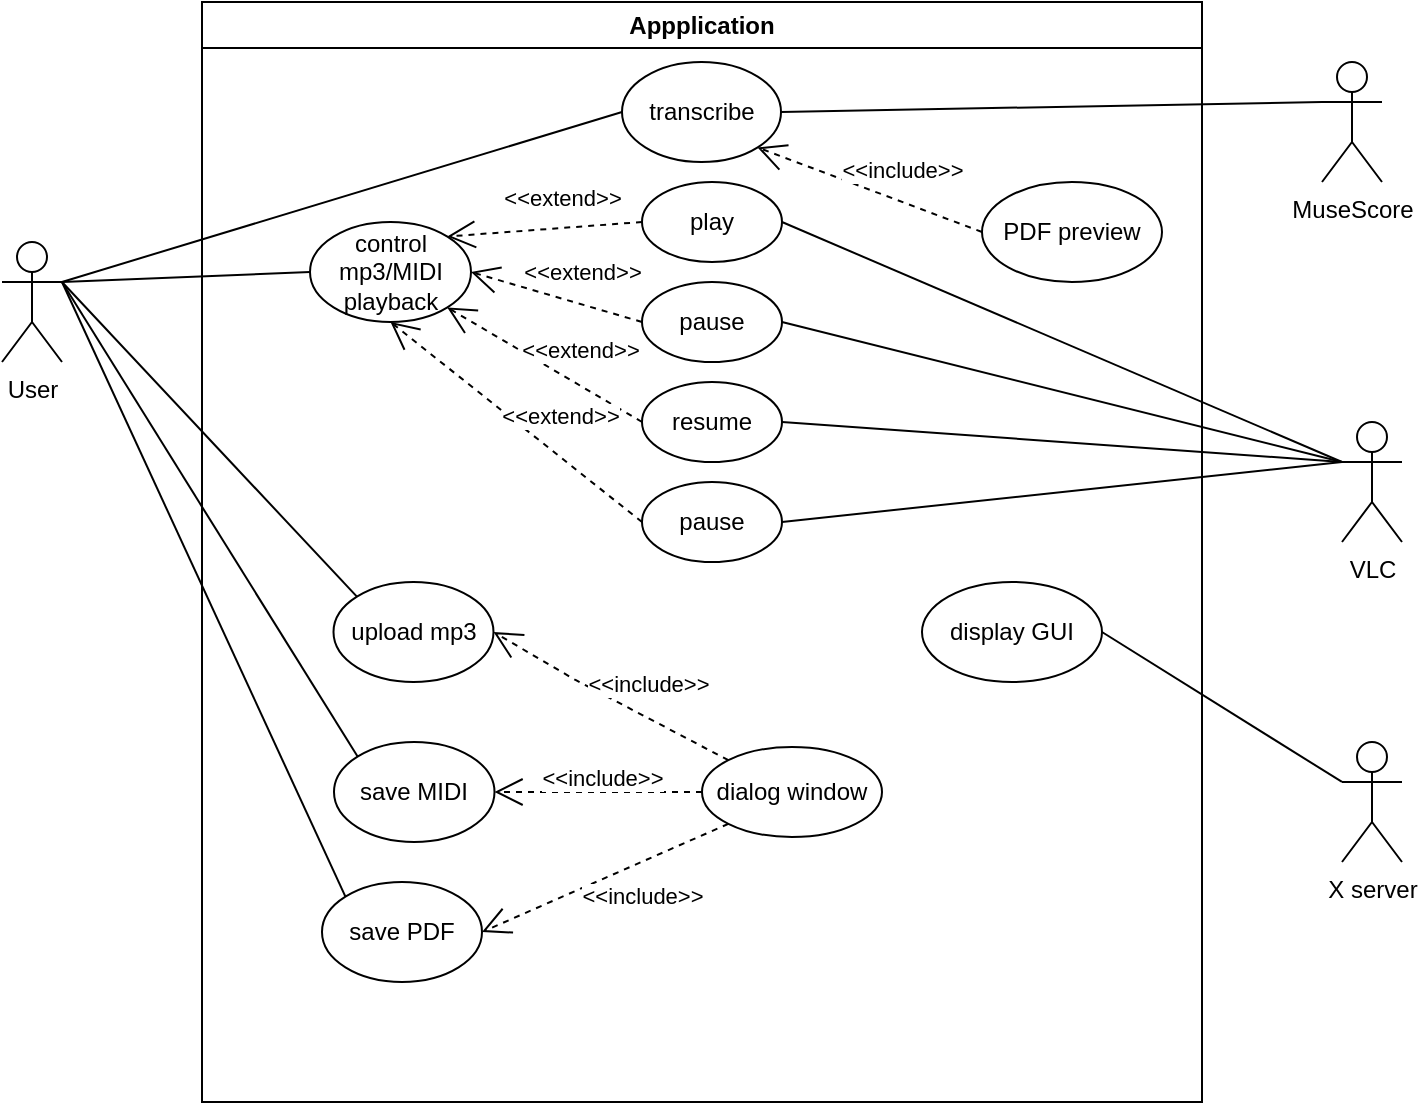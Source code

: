 <mxfile version="24.4.8" type="device">
  <diagram name="Strona-1" id="iYG14-VDdW40Y5uh9Iwy">
    <mxGraphModel dx="1518" dy="1900" grid="1" gridSize="10" guides="1" tooltips="1" connect="1" arrows="1" fold="1" page="1" pageScale="1" pageWidth="827" pageHeight="1169" math="0" shadow="0">
      <root>
        <mxCell id="0" />
        <mxCell id="1" parent="0" />
        <mxCell id="mjVfIdUIhRcWQ-07Zb6U-1" value="User" style="shape=umlActor;verticalLabelPosition=bottom;verticalAlign=top;html=1;outlineConnect=0;" vertex="1" parent="1">
          <mxGeometry x="180" y="90" width="30" height="60" as="geometry" />
        </mxCell>
        <mxCell id="mjVfIdUIhRcWQ-07Zb6U-4" value="Appplication" style="swimlane;whiteSpace=wrap;html=1;" vertex="1" parent="1">
          <mxGeometry x="280" y="-30" width="500" height="550" as="geometry" />
        </mxCell>
        <mxCell id="mjVfIdUIhRcWQ-07Zb6U-5" value="upload mp3" style="ellipse;whiteSpace=wrap;html=1;" vertex="1" parent="mjVfIdUIhRcWQ-07Zb6U-4">
          <mxGeometry x="65.75" y="290" width="80" height="50" as="geometry" />
        </mxCell>
        <mxCell id="mjVfIdUIhRcWQ-07Zb6U-7" value="control mp3/MIDI&lt;div&gt;playback&lt;/div&gt;" style="ellipse;whiteSpace=wrap;html=1;" vertex="1" parent="mjVfIdUIhRcWQ-07Zb6U-4">
          <mxGeometry x="54" y="110" width="80.5" height="50" as="geometry" />
        </mxCell>
        <mxCell id="mjVfIdUIhRcWQ-07Zb6U-8" value="transcribe" style="ellipse;whiteSpace=wrap;html=1;" vertex="1" parent="mjVfIdUIhRcWQ-07Zb6U-4">
          <mxGeometry x="210" y="30" width="79.5" height="50" as="geometry" />
        </mxCell>
        <mxCell id="mjVfIdUIhRcWQ-07Zb6U-9" value="PDF preview" style="ellipse;whiteSpace=wrap;html=1;" vertex="1" parent="mjVfIdUIhRcWQ-07Zb6U-4">
          <mxGeometry x="390" y="90" width="90" height="50" as="geometry" />
        </mxCell>
        <mxCell id="mjVfIdUIhRcWQ-07Zb6U-18" value="&amp;lt;&amp;lt;include&amp;gt;&amp;gt;" style="endArrow=open;endSize=12;dashed=1;html=1;rounded=0;exitX=0;exitY=0.5;exitDx=0;exitDy=0;entryX=1;entryY=1;entryDx=0;entryDy=0;" edge="1" parent="mjVfIdUIhRcWQ-07Zb6U-4" source="mjVfIdUIhRcWQ-07Zb6U-9" target="mjVfIdUIhRcWQ-07Zb6U-8">
          <mxGeometry x="-0.186" y="-15" width="160" relative="1" as="geometry">
            <mxPoint x="145" y="190" as="sourcePoint" />
            <mxPoint x="180" y="100" as="targetPoint" />
            <Array as="points" />
            <mxPoint x="1" as="offset" />
          </mxGeometry>
        </mxCell>
        <mxCell id="mjVfIdUIhRcWQ-07Zb6U-20" value="save MIDI" style="ellipse;whiteSpace=wrap;html=1;" vertex="1" parent="mjVfIdUIhRcWQ-07Zb6U-4">
          <mxGeometry x="66" y="370" width="80.25" height="50" as="geometry" />
        </mxCell>
        <mxCell id="mjVfIdUIhRcWQ-07Zb6U-21" value="save PDF" style="ellipse;whiteSpace=wrap;html=1;" vertex="1" parent="mjVfIdUIhRcWQ-07Zb6U-4">
          <mxGeometry x="60.0" y="440" width="80" height="50" as="geometry" />
        </mxCell>
        <mxCell id="mjVfIdUIhRcWQ-07Zb6U-29" value="play" style="ellipse;whiteSpace=wrap;html=1;" vertex="1" parent="mjVfIdUIhRcWQ-07Zb6U-4">
          <mxGeometry x="220" y="90" width="70" height="40" as="geometry" />
        </mxCell>
        <mxCell id="mjVfIdUIhRcWQ-07Zb6U-30" value="pause" style="ellipse;whiteSpace=wrap;html=1;" vertex="1" parent="mjVfIdUIhRcWQ-07Zb6U-4">
          <mxGeometry x="220" y="140" width="70" height="40" as="geometry" />
        </mxCell>
        <mxCell id="mjVfIdUIhRcWQ-07Zb6U-31" value="resume" style="ellipse;whiteSpace=wrap;html=1;" vertex="1" parent="mjVfIdUIhRcWQ-07Zb6U-4">
          <mxGeometry x="220" y="190" width="70" height="40" as="geometry" />
        </mxCell>
        <mxCell id="mjVfIdUIhRcWQ-07Zb6U-32" value="pause" style="ellipse;whiteSpace=wrap;html=1;" vertex="1" parent="mjVfIdUIhRcWQ-07Zb6U-4">
          <mxGeometry x="220" y="240" width="70" height="40" as="geometry" />
        </mxCell>
        <mxCell id="mjVfIdUIhRcWQ-07Zb6U-34" value="&amp;lt;&amp;lt;extend&amp;gt;&amp;gt;" style="endArrow=open;endSize=12;dashed=1;html=1;rounded=0;exitX=0;exitY=0.5;exitDx=0;exitDy=0;entryX=1;entryY=0;entryDx=0;entryDy=0;" edge="1" parent="mjVfIdUIhRcWQ-07Zb6U-4" source="mjVfIdUIhRcWQ-07Zb6U-29" target="mjVfIdUIhRcWQ-07Zb6U-7">
          <mxGeometry x="-0.186" y="-15" width="160" relative="1" as="geometry">
            <mxPoint x="220" y="75" as="sourcePoint" />
            <mxPoint x="146" y="75" as="targetPoint" />
            <Array as="points" />
            <mxPoint x="1" as="offset" />
          </mxGeometry>
        </mxCell>
        <mxCell id="mjVfIdUIhRcWQ-07Zb6U-35" value="&amp;lt;&amp;lt;extend&amp;gt;&amp;gt;" style="endArrow=open;endSize=12;dashed=1;html=1;rounded=0;exitX=0;exitY=0.5;exitDx=0;exitDy=0;entryX=1;entryY=0.5;entryDx=0;entryDy=0;" edge="1" parent="mjVfIdUIhRcWQ-07Zb6U-4" source="mjVfIdUIhRcWQ-07Zb6U-30" target="mjVfIdUIhRcWQ-07Zb6U-7">
          <mxGeometry x="-0.186" y="-15" width="160" relative="1" as="geometry">
            <mxPoint x="230" y="170" as="sourcePoint" />
            <mxPoint x="147" y="195" as="targetPoint" />
            <Array as="points" />
            <mxPoint x="1" as="offset" />
          </mxGeometry>
        </mxCell>
        <mxCell id="mjVfIdUIhRcWQ-07Zb6U-36" value="&amp;lt;&amp;lt;extend&amp;gt;&amp;gt;" style="endArrow=open;endSize=12;dashed=1;html=1;rounded=0;exitX=0;exitY=0.5;exitDx=0;exitDy=0;entryX=1;entryY=1;entryDx=0;entryDy=0;" edge="1" parent="mjVfIdUIhRcWQ-07Zb6U-4" source="mjVfIdUIhRcWQ-07Zb6U-31" target="mjVfIdUIhRcWQ-07Zb6U-7">
          <mxGeometry x="-0.186" y="-15" width="160" relative="1" as="geometry">
            <mxPoint x="240" y="180" as="sourcePoint" />
            <mxPoint x="157" y="205" as="targetPoint" />
            <Array as="points" />
            <mxPoint x="1" as="offset" />
          </mxGeometry>
        </mxCell>
        <mxCell id="mjVfIdUIhRcWQ-07Zb6U-37" value="&amp;lt;&amp;lt;extend&amp;gt;&amp;gt;" style="endArrow=open;endSize=12;dashed=1;html=1;rounded=0;exitX=0;exitY=0.5;exitDx=0;exitDy=0;entryX=0.5;entryY=1;entryDx=0;entryDy=0;" edge="1" parent="mjVfIdUIhRcWQ-07Zb6U-4" source="mjVfIdUIhRcWQ-07Zb6U-32" target="mjVfIdUIhRcWQ-07Zb6U-7">
          <mxGeometry x="-0.186" y="-15" width="160" relative="1" as="geometry">
            <mxPoint x="250" y="190" as="sourcePoint" />
            <mxPoint x="167" y="215" as="targetPoint" />
            <Array as="points" />
            <mxPoint x="1" as="offset" />
          </mxGeometry>
        </mxCell>
        <mxCell id="mjVfIdUIhRcWQ-07Zb6U-46" value="dialog window" style="ellipse;whiteSpace=wrap;html=1;" vertex="1" parent="mjVfIdUIhRcWQ-07Zb6U-4">
          <mxGeometry x="250" y="372.5" width="90" height="45" as="geometry" />
        </mxCell>
        <mxCell id="mjVfIdUIhRcWQ-07Zb6U-56" value="&amp;lt;&amp;lt;include&amp;gt;&amp;gt;" style="endArrow=open;endSize=12;dashed=1;html=1;rounded=0;exitX=0;exitY=0;exitDx=0;exitDy=0;entryX=1;entryY=0.5;entryDx=0;entryDy=0;" edge="1" parent="mjVfIdUIhRcWQ-07Zb6U-4" source="mjVfIdUIhRcWQ-07Zb6U-46" target="mjVfIdUIhRcWQ-07Zb6U-5">
          <mxGeometry x="-0.205" y="-15" width="160" relative="1" as="geometry">
            <mxPoint x="326.75" y="339" as="sourcePoint" />
            <mxPoint x="142.75" y="339" as="targetPoint" />
            <Array as="points">
              <mxPoint x="186.75" y="339" />
            </Array>
            <mxPoint as="offset" />
          </mxGeometry>
        </mxCell>
        <mxCell id="mjVfIdUIhRcWQ-07Zb6U-57" value="&amp;lt;&amp;lt;include&amp;gt;&amp;gt;" style="endArrow=open;endSize=12;dashed=1;html=1;rounded=0;exitX=0;exitY=0.5;exitDx=0;exitDy=0;entryX=1;entryY=0.5;entryDx=0;entryDy=0;" edge="1" parent="mjVfIdUIhRcWQ-07Zb6U-4" source="mjVfIdUIhRcWQ-07Zb6U-46" target="mjVfIdUIhRcWQ-07Zb6U-20">
          <mxGeometry x="-0.036" y="-7" width="160" relative="1" as="geometry">
            <mxPoint x="273" y="454.5" as="sourcePoint" />
            <mxPoint x="156" y="390.5" as="targetPoint" />
            <Array as="points" />
            <mxPoint as="offset" />
          </mxGeometry>
        </mxCell>
        <mxCell id="mjVfIdUIhRcWQ-07Zb6U-58" value="&amp;lt;&amp;lt;include&amp;gt;&amp;gt;" style="endArrow=open;endSize=12;dashed=1;html=1;rounded=0;exitX=0;exitY=1;exitDx=0;exitDy=0;entryX=1;entryY=0.5;entryDx=0;entryDy=0;" edge="1" parent="mjVfIdUIhRcWQ-07Zb6U-4" source="mjVfIdUIhRcWQ-07Zb6U-46" target="mjVfIdUIhRcWQ-07Zb6U-21">
          <mxGeometry x="-0.195" y="16" width="160" relative="1" as="geometry">
            <mxPoint x="264" y="420" as="sourcePoint" />
            <mxPoint x="160" y="420" as="targetPoint" />
            <Array as="points" />
            <mxPoint as="offset" />
          </mxGeometry>
        </mxCell>
        <mxCell id="mjVfIdUIhRcWQ-07Zb6U-61" value="display GUI" style="ellipse;whiteSpace=wrap;html=1;" vertex="1" parent="mjVfIdUIhRcWQ-07Zb6U-4">
          <mxGeometry x="360" y="290" width="90" height="50" as="geometry" />
        </mxCell>
        <mxCell id="mjVfIdUIhRcWQ-07Zb6U-22" value="" style="endArrow=none;html=1;rounded=0;exitX=1;exitY=0.333;exitDx=0;exitDy=0;exitPerimeter=0;entryX=0;entryY=0;entryDx=0;entryDy=0;" edge="1" parent="1" source="mjVfIdUIhRcWQ-07Zb6U-1" target="mjVfIdUIhRcWQ-07Zb6U-5">
          <mxGeometry width="50" height="50" relative="1" as="geometry">
            <mxPoint x="190" y="190" as="sourcePoint" />
            <mxPoint x="240" y="140" as="targetPoint" />
          </mxGeometry>
        </mxCell>
        <mxCell id="mjVfIdUIhRcWQ-07Zb6U-23" value="" style="endArrow=none;html=1;rounded=0;exitX=1;exitY=0.333;exitDx=0;exitDy=0;exitPerimeter=0;entryX=0;entryY=0.5;entryDx=0;entryDy=0;" edge="1" parent="1" source="mjVfIdUIhRcWQ-07Zb6U-1" target="mjVfIdUIhRcWQ-07Zb6U-8">
          <mxGeometry width="50" height="50" relative="1" as="geometry">
            <mxPoint x="220" y="230" as="sourcePoint" />
            <mxPoint x="270" y="180" as="targetPoint" />
          </mxGeometry>
        </mxCell>
        <mxCell id="mjVfIdUIhRcWQ-07Zb6U-24" value="" style="endArrow=none;html=1;rounded=0;exitX=1;exitY=0.333;exitDx=0;exitDy=0;exitPerimeter=0;entryX=0;entryY=0.5;entryDx=0;entryDy=0;" edge="1" parent="1" source="mjVfIdUIhRcWQ-07Zb6U-1" target="mjVfIdUIhRcWQ-07Zb6U-7">
          <mxGeometry width="50" height="50" relative="1" as="geometry">
            <mxPoint x="230" y="250" as="sourcePoint" />
            <mxPoint x="280" y="200" as="targetPoint" />
          </mxGeometry>
        </mxCell>
        <mxCell id="mjVfIdUIhRcWQ-07Zb6U-26" value="" style="endArrow=none;html=1;rounded=0;entryX=1;entryY=0.333;entryDx=0;entryDy=0;entryPerimeter=0;exitX=0;exitY=0;exitDx=0;exitDy=0;" edge="1" parent="1" source="mjVfIdUIhRcWQ-07Zb6U-20" target="mjVfIdUIhRcWQ-07Zb6U-1">
          <mxGeometry width="50" height="50" relative="1" as="geometry">
            <mxPoint x="180" y="370" as="sourcePoint" />
            <mxPoint x="230" y="320" as="targetPoint" />
          </mxGeometry>
        </mxCell>
        <mxCell id="mjVfIdUIhRcWQ-07Zb6U-27" value="" style="endArrow=none;html=1;rounded=0;entryX=1;entryY=0.333;entryDx=0;entryDy=0;entryPerimeter=0;exitX=0;exitY=0;exitDx=0;exitDy=0;" edge="1" parent="1" source="mjVfIdUIhRcWQ-07Zb6U-21" target="mjVfIdUIhRcWQ-07Zb6U-1">
          <mxGeometry width="50" height="50" relative="1" as="geometry">
            <mxPoint x="180" y="400" as="sourcePoint" />
            <mxPoint x="230" y="350" as="targetPoint" />
          </mxGeometry>
        </mxCell>
        <mxCell id="mjVfIdUIhRcWQ-07Zb6U-28" value="VLC" style="shape=umlActor;verticalLabelPosition=bottom;verticalAlign=top;html=1;outlineConnect=0;" vertex="1" parent="1">
          <mxGeometry x="850" y="180" width="30" height="60" as="geometry" />
        </mxCell>
        <mxCell id="mjVfIdUIhRcWQ-07Zb6U-47" value="" style="endArrow=none;html=1;rounded=0;entryX=0;entryY=0.333;entryDx=0;entryDy=0;entryPerimeter=0;exitX=1;exitY=0.5;exitDx=0;exitDy=0;" edge="1" parent="1" source="mjVfIdUIhRcWQ-07Zb6U-29" target="mjVfIdUIhRcWQ-07Zb6U-28">
          <mxGeometry width="50" height="50" relative="1" as="geometry">
            <mxPoint x="640" y="230" as="sourcePoint" />
            <mxPoint x="690" y="180" as="targetPoint" />
          </mxGeometry>
        </mxCell>
        <mxCell id="mjVfIdUIhRcWQ-07Zb6U-48" value="" style="endArrow=none;html=1;rounded=0;entryX=0;entryY=0.333;entryDx=0;entryDy=0;entryPerimeter=0;exitX=1;exitY=0.5;exitDx=0;exitDy=0;" edge="1" parent="1" source="mjVfIdUIhRcWQ-07Zb6U-30" target="mjVfIdUIhRcWQ-07Zb6U-28">
          <mxGeometry width="50" height="50" relative="1" as="geometry">
            <mxPoint x="720" y="280" as="sourcePoint" />
            <mxPoint x="770" y="230" as="targetPoint" />
          </mxGeometry>
        </mxCell>
        <mxCell id="mjVfIdUIhRcWQ-07Zb6U-49" value="" style="endArrow=none;html=1;rounded=0;exitX=1;exitY=0.5;exitDx=0;exitDy=0;entryX=0;entryY=0.333;entryDx=0;entryDy=0;entryPerimeter=0;" edge="1" parent="1" source="mjVfIdUIhRcWQ-07Zb6U-31" target="mjVfIdUIhRcWQ-07Zb6U-28">
          <mxGeometry width="50" height="50" relative="1" as="geometry">
            <mxPoint x="580" y="180" as="sourcePoint" />
            <mxPoint x="850" y="210" as="targetPoint" />
          </mxGeometry>
        </mxCell>
        <mxCell id="mjVfIdUIhRcWQ-07Zb6U-50" value="" style="endArrow=none;html=1;rounded=0;exitX=1;exitY=0.5;exitDx=0;exitDy=0;entryX=0;entryY=0.333;entryDx=0;entryDy=0;entryPerimeter=0;" edge="1" parent="1" source="mjVfIdUIhRcWQ-07Zb6U-32" target="mjVfIdUIhRcWQ-07Zb6U-28">
          <mxGeometry width="50" height="50" relative="1" as="geometry">
            <mxPoint x="580" y="230" as="sourcePoint" />
            <mxPoint x="860" y="210" as="targetPoint" />
          </mxGeometry>
        </mxCell>
        <mxCell id="mjVfIdUIhRcWQ-07Zb6U-59" value="X server" style="shape=umlActor;verticalLabelPosition=bottom;verticalAlign=top;html=1;outlineConnect=0;" vertex="1" parent="1">
          <mxGeometry x="850" y="340" width="30" height="60" as="geometry" />
        </mxCell>
        <mxCell id="mjVfIdUIhRcWQ-07Zb6U-62" value="" style="endArrow=none;html=1;rounded=0;exitX=1;exitY=0.5;exitDx=0;exitDy=0;entryX=0;entryY=0.333;entryDx=0;entryDy=0;entryPerimeter=0;" edge="1" parent="1" source="mjVfIdUIhRcWQ-07Zb6U-61" target="mjVfIdUIhRcWQ-07Zb6U-59">
          <mxGeometry width="50" height="50" relative="1" as="geometry">
            <mxPoint x="740" y="610" as="sourcePoint" />
            <mxPoint x="790" y="560" as="targetPoint" />
          </mxGeometry>
        </mxCell>
        <mxCell id="mjVfIdUIhRcWQ-07Zb6U-63" value="MuseScore" style="shape=umlActor;verticalLabelPosition=bottom;verticalAlign=top;html=1;outlineConnect=0;" vertex="1" parent="1">
          <mxGeometry x="840" width="30" height="60" as="geometry" />
        </mxCell>
        <mxCell id="mjVfIdUIhRcWQ-07Zb6U-65" value="" style="endArrow=none;html=1;rounded=0;exitX=1;exitY=0.5;exitDx=0;exitDy=0;entryX=0;entryY=0.333;entryDx=0;entryDy=0;entryPerimeter=0;" edge="1" parent="1" source="mjVfIdUIhRcWQ-07Zb6U-8" target="mjVfIdUIhRcWQ-07Zb6U-63">
          <mxGeometry width="50" height="50" relative="1" as="geometry">
            <mxPoint x="680" y="60" as="sourcePoint" />
            <mxPoint x="730" y="10" as="targetPoint" />
          </mxGeometry>
        </mxCell>
      </root>
    </mxGraphModel>
  </diagram>
</mxfile>
